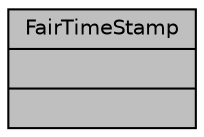 digraph "FairTimeStamp"
{
 // INTERACTIVE_SVG=YES
  bgcolor="transparent";
  edge [fontname="Helvetica",fontsize="10",labelfontname="Helvetica",labelfontsize="10"];
  node [fontname="Helvetica",fontsize="10",shape=record];
  Node1 [label="{FairTimeStamp\n||}",height=0.2,width=0.4,color="black", fillcolor="grey75", style="filled" fontcolor="black"];
}
